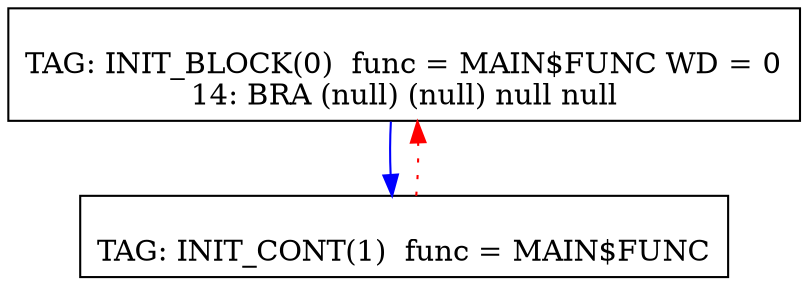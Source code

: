 digraph {
0[label="
TAG: INIT_BLOCK(0)  func = MAIN$FUNC WD = 0
14: BRA (null) (null) null null
"];
0[shape=box];
0 -> 1[color=blue]
1[label="
TAG: INIT_CONT(1)  func = MAIN$FUNC
"];
1[shape=box];
1 -> 0[color=red][style=dotted]
}